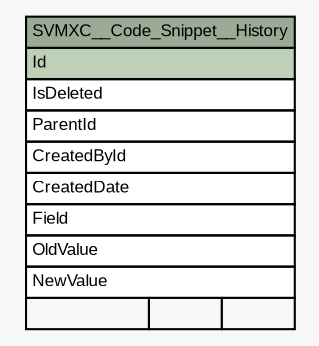 // dot 2.40.1 on Mac OS X 10.12.6
// SchemaSpy rev 590
digraph "SVMXC__Code_Snippet__History" {
  graph [
    rankdir="RL"
    bgcolor="#f7f7f7"
    nodesep="0.18"
    ranksep="0.46"
    fontname="Arial"
    fontsize="8"
  ];
  node [
    fontname="Arial"
    fontsize="8"
    shape="plaintext"
  ];
  edge [
    arrowsize="0.8"
  ];
  "SVMXC__Code_Snippet__History" [
    label=<
    <TABLE BORDER="0" CELLBORDER="1" CELLSPACING="0" BGCOLOR="#ffffff">
      <TR><TD COLSPAN="3" BGCOLOR="#9bab96" ALIGN="CENTER">SVMXC__Code_Snippet__History</TD></TR>
      <TR><TD PORT="Id" COLSPAN="3" BGCOLOR="#bed1b8" ALIGN="LEFT">Id</TD></TR>
      <TR><TD PORT="IsDeleted" COLSPAN="3" ALIGN="LEFT">IsDeleted</TD></TR>
      <TR><TD PORT="ParentId" COLSPAN="3" ALIGN="LEFT">ParentId</TD></TR>
      <TR><TD PORT="CreatedById" COLSPAN="3" ALIGN="LEFT">CreatedById</TD></TR>
      <TR><TD PORT="CreatedDate" COLSPAN="3" ALIGN="LEFT">CreatedDate</TD></TR>
      <TR><TD PORT="Field" COLSPAN="3" ALIGN="LEFT">Field</TD></TR>
      <TR><TD PORT="OldValue" COLSPAN="3" ALIGN="LEFT">OldValue</TD></TR>
      <TR><TD PORT="NewValue" COLSPAN="3" ALIGN="LEFT">NewValue</TD></TR>
      <TR><TD ALIGN="LEFT" BGCOLOR="#f7f7f7">  </TD><TD ALIGN="RIGHT" BGCOLOR="#f7f7f7">  </TD><TD ALIGN="RIGHT" BGCOLOR="#f7f7f7">  </TD></TR>
    </TABLE>>
    URL="tables/SVMXC__Code_Snippet__History.html"
    tooltip="SVMXC__Code_Snippet__History"
  ];
}
